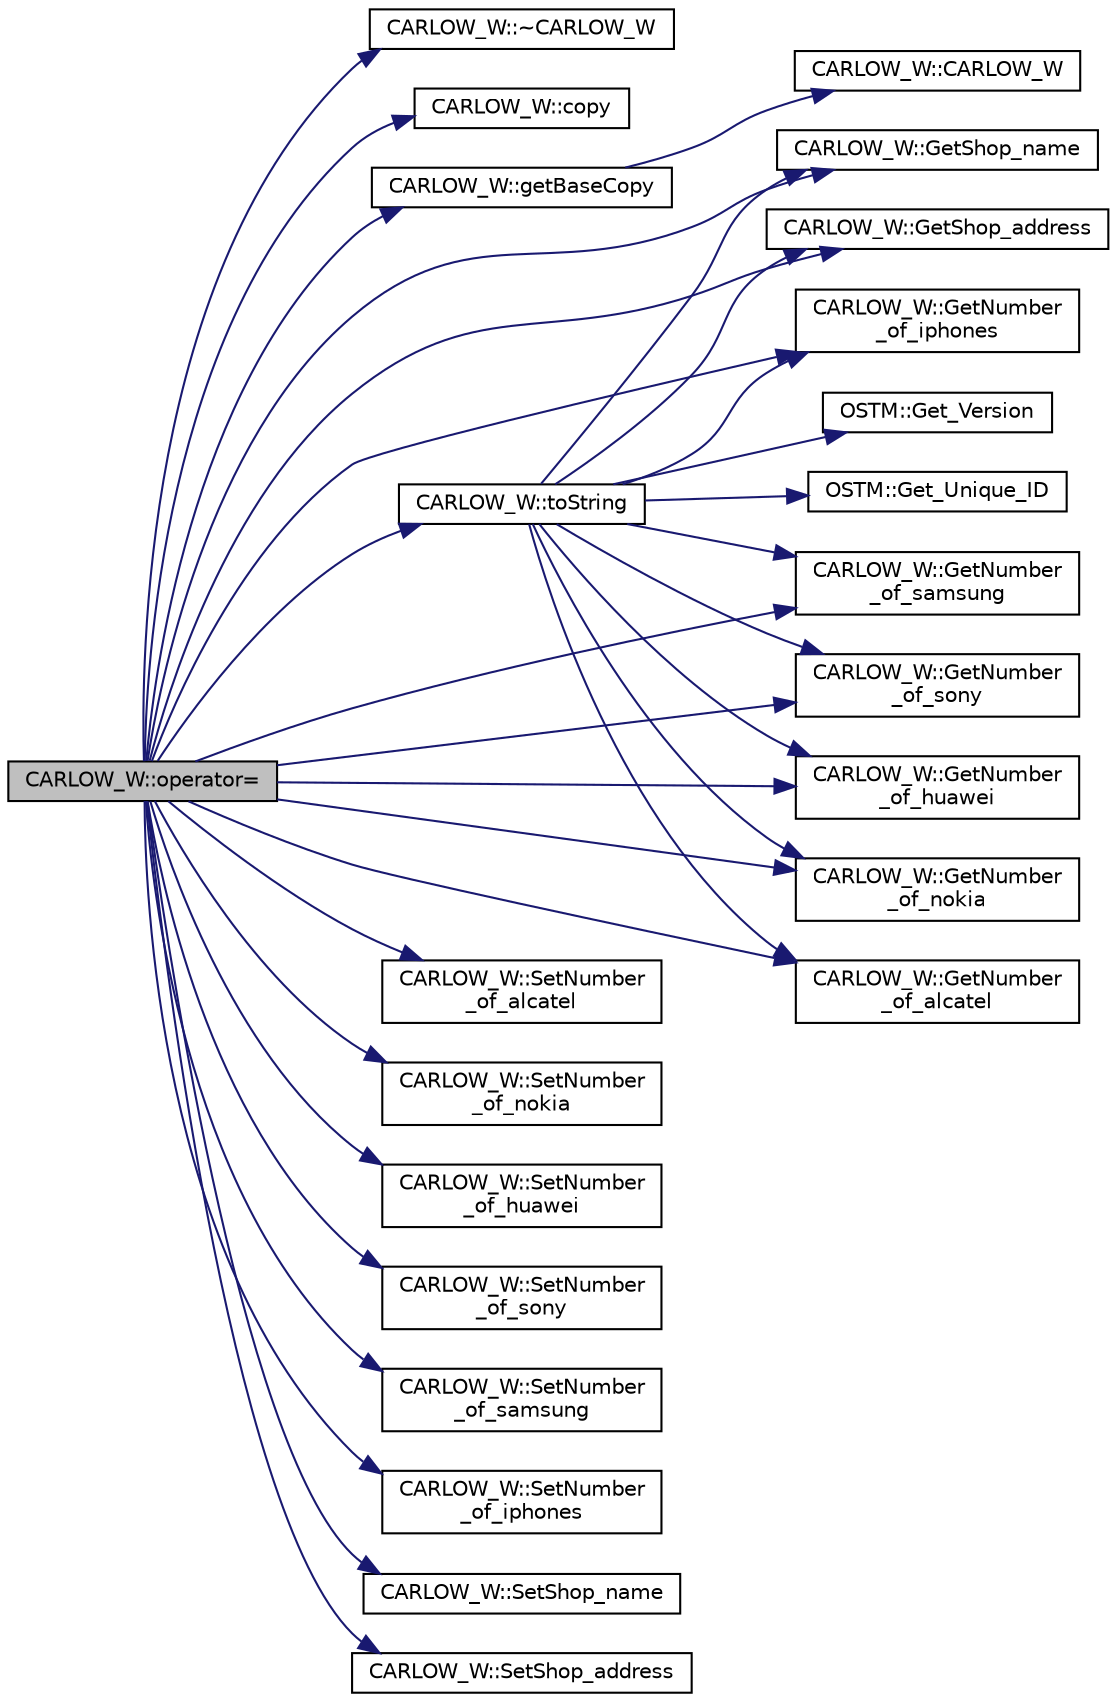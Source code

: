 digraph "CARLOW_W::operator="
{
  edge [fontname="Helvetica",fontsize="10",labelfontname="Helvetica",labelfontsize="10"];
  node [fontname="Helvetica",fontsize="10",shape=record];
  rankdir="LR";
  Node1 [label="CARLOW_W::operator=",height=0.2,width=0.4,color="black", fillcolor="grey75", style="filled", fontcolor="black"];
  Node1 -> Node2 [color="midnightblue",fontsize="10",style="solid"];
  Node2 [label="CARLOW_W::~CARLOW_W",height=0.2,width=0.4,color="black", fillcolor="white", style="filled",URL="$class_c_a_r_l_o_w___w.html#aa628d46e58dfd0517f24499eca88138b"];
  Node1 -> Node3 [color="midnightblue",fontsize="10",style="solid"];
  Node3 [label="CARLOW_W::copy",height=0.2,width=0.4,color="black", fillcolor="white", style="filled",URL="$class_c_a_r_l_o_w___w.html#ac91cb7cbae77752e334e273b97fb988b",tooltip="copy function, make deep copy of the object/pointer "];
  Node1 -> Node4 [color="midnightblue",fontsize="10",style="solid"];
  Node4 [label="CARLOW_W::getBaseCopy",height=0.2,width=0.4,color="black", fillcolor="white", style="filled",URL="$class_c_a_r_l_o_w___w.html#a1a76566c3a7c01cf469007741dac6b97",tooltip="getBaseCopy function, make deep copy of the object/pointer and Return a new BANK* type object ..."];
  Node4 -> Node5 [color="midnightblue",fontsize="10",style="solid"];
  Node5 [label="CARLOW_W::CARLOW_W",height=0.2,width=0.4,color="black", fillcolor="white", style="filled",URL="$class_c_a_r_l_o_w___w.html#a8ae6ca6f4db7ea5240322fd27824c55a"];
  Node1 -> Node6 [color="midnightblue",fontsize="10",style="solid"];
  Node6 [label="CARLOW_W::toString",height=0.2,width=0.4,color="black", fillcolor="white", style="filled",URL="$class_c_a_r_l_o_w___w.html#a79e683650f861b59752fb027a5f16e5a",tooltip="_cast, is use to cast bak the std::shared_ptr<OSTM> to the required type "];
  Node6 -> Node7 [color="midnightblue",fontsize="10",style="solid"];
  Node7 [label="CARLOW_W::GetShop_name",height=0.2,width=0.4,color="black", fillcolor="white", style="filled",URL="$class_c_a_r_l_o_w___w.html#a68235a63964645c525620053a33de863"];
  Node6 -> Node8 [color="midnightblue",fontsize="10",style="solid"];
  Node8 [label="OSTM::Get_Unique_ID",height=0.2,width=0.4,color="black", fillcolor="white", style="filled",URL="$class_o_s_t_m.html#a5a01a8b98d16b1d1904ecf9356e7b71d",tooltip="getter for unique id "];
  Node6 -> Node9 [color="midnightblue",fontsize="10",style="solid"];
  Node9 [label="CARLOW_W::GetShop_address",height=0.2,width=0.4,color="black", fillcolor="white", style="filled",URL="$class_c_a_r_l_o_w___w.html#af48a2f69706be684115758820ce79ddd"];
  Node6 -> Node10 [color="midnightblue",fontsize="10",style="solid"];
  Node10 [label="CARLOW_W::GetNumber\l_of_iphones",height=0.2,width=0.4,color="black", fillcolor="white", style="filled",URL="$class_c_a_r_l_o_w___w.html#a50395c707116ea1176743ed98c6b1f76"];
  Node6 -> Node11 [color="midnightblue",fontsize="10",style="solid"];
  Node11 [label="CARLOW_W::GetNumber\l_of_samsung",height=0.2,width=0.4,color="black", fillcolor="white", style="filled",URL="$class_c_a_r_l_o_w___w.html#aecc697b6d017d88f2bdbe3cea2bf3496"];
  Node6 -> Node12 [color="midnightblue",fontsize="10",style="solid"];
  Node12 [label="CARLOW_W::GetNumber\l_of_sony",height=0.2,width=0.4,color="black", fillcolor="white", style="filled",URL="$class_c_a_r_l_o_w___w.html#a6d31219dac9b4d8842e14b7414ed286e"];
  Node6 -> Node13 [color="midnightblue",fontsize="10",style="solid"];
  Node13 [label="CARLOW_W::GetNumber\l_of_huawei",height=0.2,width=0.4,color="black", fillcolor="white", style="filled",URL="$class_c_a_r_l_o_w___w.html#aea38b51a44cda35a01beb7d45fa7a2a4"];
  Node6 -> Node14 [color="midnightblue",fontsize="10",style="solid"];
  Node14 [label="CARLOW_W::GetNumber\l_of_nokia",height=0.2,width=0.4,color="black", fillcolor="white", style="filled",URL="$class_c_a_r_l_o_w___w.html#a4e3a644ee69bc4bc4ab3feac1493192b"];
  Node6 -> Node15 [color="midnightblue",fontsize="10",style="solid"];
  Node15 [label="CARLOW_W::GetNumber\l_of_alcatel",height=0.2,width=0.4,color="black", fillcolor="white", style="filled",URL="$class_c_a_r_l_o_w___w.html#ae7ab8852e5eeff1c2cd397126fbac0e7"];
  Node6 -> Node16 [color="midnightblue",fontsize="10",style="solid"];
  Node16 [label="OSTM::Get_Version",height=0.2,width=0.4,color="black", fillcolor="white", style="filled",URL="$class_o_s_t_m.html#a1f1db9d482f22c8e7caa17dfb340626b",tooltip="getter for version number "];
  Node1 -> Node17 [color="midnightblue",fontsize="10",style="solid"];
  Node17 [label="CARLOW_W::SetNumber\l_of_alcatel",height=0.2,width=0.4,color="black", fillcolor="white", style="filled",URL="$class_c_a_r_l_o_w___w.html#ad264954806d7fd6c418650a5c7c7defb"];
  Node1 -> Node15 [color="midnightblue",fontsize="10",style="solid"];
  Node1 -> Node18 [color="midnightblue",fontsize="10",style="solid"];
  Node18 [label="CARLOW_W::SetNumber\l_of_nokia",height=0.2,width=0.4,color="black", fillcolor="white", style="filled",URL="$class_c_a_r_l_o_w___w.html#af0f395409df02a42b3e9448d027d0776"];
  Node1 -> Node14 [color="midnightblue",fontsize="10",style="solid"];
  Node1 -> Node19 [color="midnightblue",fontsize="10",style="solid"];
  Node19 [label="CARLOW_W::SetNumber\l_of_huawei",height=0.2,width=0.4,color="black", fillcolor="white", style="filled",URL="$class_c_a_r_l_o_w___w.html#a016d1d51b091fc1732c2923a3baa2f58"];
  Node1 -> Node13 [color="midnightblue",fontsize="10",style="solid"];
  Node1 -> Node20 [color="midnightblue",fontsize="10",style="solid"];
  Node20 [label="CARLOW_W::SetNumber\l_of_sony",height=0.2,width=0.4,color="black", fillcolor="white", style="filled",URL="$class_c_a_r_l_o_w___w.html#ab255132fb2ef5678d00c74f90acdf2dd"];
  Node1 -> Node12 [color="midnightblue",fontsize="10",style="solid"];
  Node1 -> Node21 [color="midnightblue",fontsize="10",style="solid"];
  Node21 [label="CARLOW_W::SetNumber\l_of_samsung",height=0.2,width=0.4,color="black", fillcolor="white", style="filled",URL="$class_c_a_r_l_o_w___w.html#a6e629d8043c4c4266ecafa9f6a3e6447"];
  Node1 -> Node11 [color="midnightblue",fontsize="10",style="solid"];
  Node1 -> Node22 [color="midnightblue",fontsize="10",style="solid"];
  Node22 [label="CARLOW_W::SetNumber\l_of_iphones",height=0.2,width=0.4,color="black", fillcolor="white", style="filled",URL="$class_c_a_r_l_o_w___w.html#ad58af9d68450f4fc70e0e1ecd4b1b498"];
  Node1 -> Node10 [color="midnightblue",fontsize="10",style="solid"];
  Node1 -> Node23 [color="midnightblue",fontsize="10",style="solid"];
  Node23 [label="CARLOW_W::SetShop_name",height=0.2,width=0.4,color="black", fillcolor="white", style="filled",URL="$class_c_a_r_l_o_w___w.html#a9d0dcf25c0a9eb8be530c27bd2cf8933"];
  Node1 -> Node7 [color="midnightblue",fontsize="10",style="solid"];
  Node1 -> Node24 [color="midnightblue",fontsize="10",style="solid"];
  Node24 [label="CARLOW_W::SetShop_address",height=0.2,width=0.4,color="black", fillcolor="white", style="filled",URL="$class_c_a_r_l_o_w___w.html#a6f66cd4c060b2b1ac6640768ad5c56e4"];
  Node1 -> Node9 [color="midnightblue",fontsize="10",style="solid"];
}
